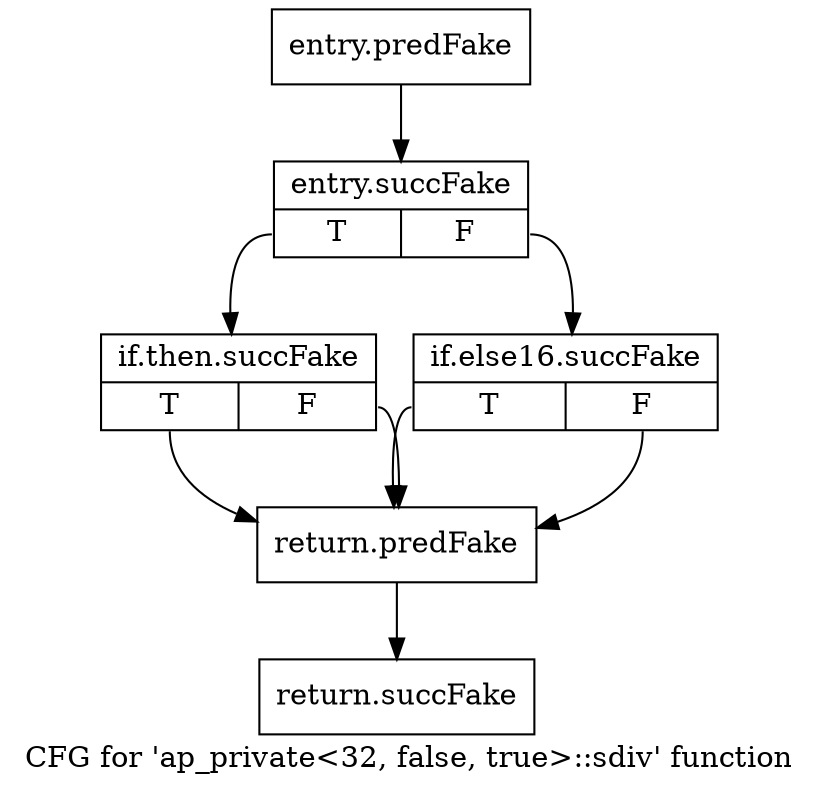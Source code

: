digraph "CFG for 'ap_private\<32, false, true\>::sdiv' function" {
	label="CFG for 'ap_private\<32, false, true\>::sdiv' function";

	Node0x580d2d0 [shape=record,filename="",linenumber="",label="{entry.predFake}"];
	Node0x580d2d0 -> Node0x585f630[ callList="" memoryops="" filename="/home/omerfaruk/tools/Xilinx/Vitis_HLS/2023.2/include/etc/ap_private.h" execusionnum="0"];
	Node0x585f630 [shape=record,filename="/home/omerfaruk/tools/Xilinx/Vitis_HLS/2023.2/include/etc/ap_private.h",linenumber="2271",label="{entry.succFake|{<s0>T|<s1>F}}"];
	Node0x585f630:s0 -> Node0x585f740[ callList="" memoryops="" filename="/home/omerfaruk/tools/Xilinx/Vitis_HLS/2023.2/include/etc/ap_private.h" execusionnum="0"];
	Node0x585f630:s1 -> Node0x585f790[ callList="" memoryops="" filename="/home/omerfaruk/tools/Xilinx/Vitis_HLS/2023.2/include/etc/ap_private.h" execusionnum="0"];
	Node0x585f740 [shape=record,filename="/home/omerfaruk/tools/Xilinx/Vitis_HLS/2023.2/include/etc/ap_private.h",linenumber="2272",label="{if.then.succFake|{<s0>T|<s1>F}}"];
	Node0x585f740:s0 -> Node0x580d550[ callList="" memoryops="" filename="/home/omerfaruk/tools/Xilinx/Vitis_HLS/2023.2/include/etc/ap_private.h" execusionnum="0"];
	Node0x585f740:s1 -> Node0x580d550[ callList="" memoryops="" filename="/home/omerfaruk/tools/Xilinx/Vitis_HLS/2023.2/include/etc/ap_private.h" execusionnum="0"];
	Node0x585f790 [shape=record,filename="/home/omerfaruk/tools/Xilinx/Vitis_HLS/2023.2/include/etc/ap_private.h",linenumber="2276",label="{if.else16.succFake|{<s0>T|<s1>F}}"];
	Node0x585f790:s0 -> Node0x580d550[ callList="" memoryops="" filename="/home/omerfaruk/tools/Xilinx/Vitis_HLS/2023.2/include/etc/ap_private.h" execusionnum="0"];
	Node0x585f790:s1 -> Node0x580d550[ callList="" memoryops="" filename="" execusionnum="0"];
	Node0x580d550 [shape=record,filename="/home/omerfaruk/tools/Xilinx/Vitis_HLS/2023.2/include/etc/ap_private.h",linenumber="2279",label="{return.predFake}"];
	Node0x580d550 -> Node0x585b3f0[ callList="" memoryops="" filename="/home/omerfaruk/tools/Xilinx/Vitis_HLS/2023.2/include/etc/ap_private.h" execusionnum="0"];
	Node0x585b3f0 [shape=record,filename="/home/omerfaruk/tools/Xilinx/Vitis_HLS/2023.2/include/etc/ap_private.h",linenumber="2279",label="{return.succFake}"];
}

